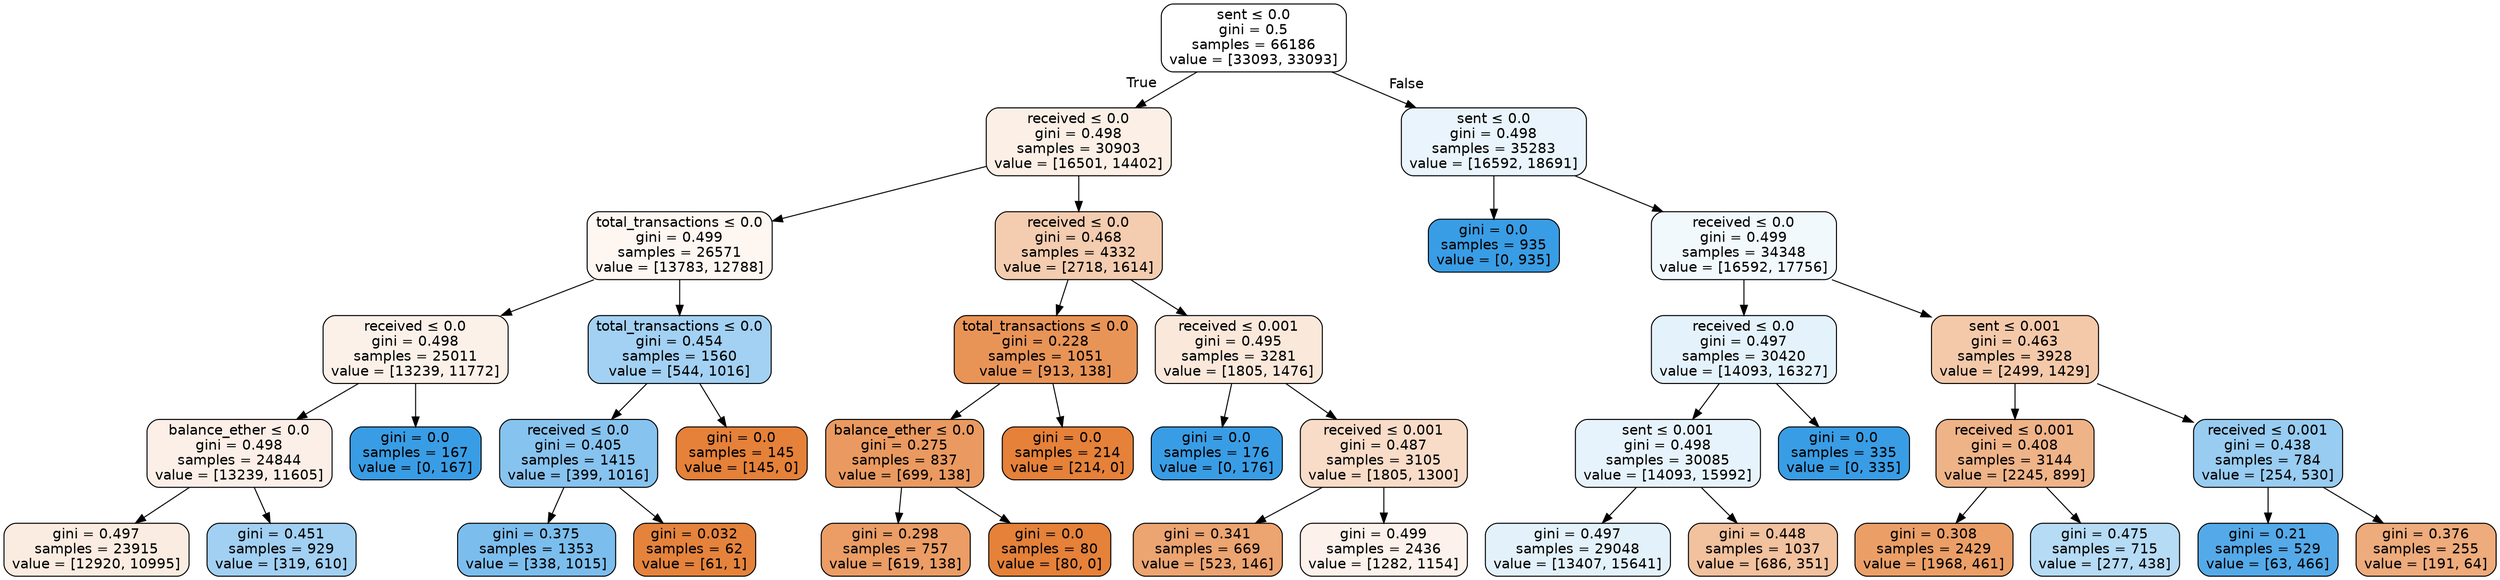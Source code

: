 digraph Tree {
node [shape=box, style="filled, rounded", color="black", fontname=helvetica] ;
edge [fontname=helvetica] ;
0 [label=<sent &le; 0.0<br/>gini = 0.5<br/>samples = 66186<br/>value = [33093, 33093]>, fillcolor="#ffffff"] ;
1 [label=<received &le; 0.0<br/>gini = 0.498<br/>samples = 30903<br/>value = [16501, 14402]>, fillcolor="#fcefe6"] ;
0 -> 1 [labeldistance=2.5, labelangle=45, headlabel="True"] ;
2 [label=<total_transactions &le; 0.0<br/>gini = 0.499<br/>samples = 26571<br/>value = [13783, 12788]>, fillcolor="#fdf6f1"] ;
1 -> 2 ;
3 [label=<received &le; 0.0<br/>gini = 0.498<br/>samples = 25011<br/>value = [13239, 11772]>, fillcolor="#fcf1e9"] ;
2 -> 3 ;
4 [label=<balance_ether &le; 0.0<br/>gini = 0.498<br/>samples = 24844<br/>value = [13239, 11605]>, fillcolor="#fcefe7"] ;
3 -> 4 ;
5 [label=<gini = 0.497<br/>samples = 23915<br/>value = [12920, 10995]>, fillcolor="#fbece1"] ;
4 -> 5 ;
6 [label=<gini = 0.451<br/>samples = 929<br/>value = [319, 610]>, fillcolor="#a1d0f3"] ;
4 -> 6 ;
7 [label=<gini = 0.0<br/>samples = 167<br/>value = [0, 167]>, fillcolor="#399de5"] ;
3 -> 7 ;
8 [label=<total_transactions &le; 0.0<br/>gini = 0.454<br/>samples = 1560<br/>value = [544, 1016]>, fillcolor="#a3d1f3"] ;
2 -> 8 ;
9 [label=<received &le; 0.0<br/>gini = 0.405<br/>samples = 1415<br/>value = [399, 1016]>, fillcolor="#87c3ef"] ;
8 -> 9 ;
10 [label=<gini = 0.375<br/>samples = 1353<br/>value = [338, 1015]>, fillcolor="#7bbeee"] ;
9 -> 10 ;
11 [label=<gini = 0.032<br/>samples = 62<br/>value = [61, 1]>, fillcolor="#e5833c"] ;
9 -> 11 ;
12 [label=<gini = 0.0<br/>samples = 145<br/>value = [145, 0]>, fillcolor="#e58139"] ;
8 -> 12 ;
13 [label=<received &le; 0.0<br/>gini = 0.468<br/>samples = 4332<br/>value = [2718, 1614]>, fillcolor="#f4ccaf"] ;
1 -> 13 ;
14 [label=<total_transactions &le; 0.0<br/>gini = 0.228<br/>samples = 1051<br/>value = [913, 138]>, fillcolor="#e99457"] ;
13 -> 14 ;
15 [label=<balance_ether &le; 0.0<br/>gini = 0.275<br/>samples = 837<br/>value = [699, 138]>, fillcolor="#ea9a60"] ;
14 -> 15 ;
16 [label=<gini = 0.298<br/>samples = 757<br/>value = [619, 138]>, fillcolor="#eb9d65"] ;
15 -> 16 ;
17 [label=<gini = 0.0<br/>samples = 80<br/>value = [80, 0]>, fillcolor="#e58139"] ;
15 -> 17 ;
18 [label=<gini = 0.0<br/>samples = 214<br/>value = [214, 0]>, fillcolor="#e58139"] ;
14 -> 18 ;
19 [label=<received &le; 0.001<br/>gini = 0.495<br/>samples = 3281<br/>value = [1805, 1476]>, fillcolor="#fae8db"] ;
13 -> 19 ;
20 [label=<gini = 0.0<br/>samples = 176<br/>value = [0, 176]>, fillcolor="#399de5"] ;
19 -> 20 ;
21 [label=<received &le; 0.001<br/>gini = 0.487<br/>samples = 3105<br/>value = [1805, 1300]>, fillcolor="#f8dcc8"] ;
19 -> 21 ;
22 [label=<gini = 0.341<br/>samples = 669<br/>value = [523, 146]>, fillcolor="#eca470"] ;
21 -> 22 ;
23 [label=<gini = 0.499<br/>samples = 2436<br/>value = [1282, 1154]>, fillcolor="#fcf2eb"] ;
21 -> 23 ;
24 [label=<sent &le; 0.0<br/>gini = 0.498<br/>samples = 35283<br/>value = [16592, 18691]>, fillcolor="#e9f4fc"] ;
0 -> 24 [labeldistance=2.5, labelangle=-45, headlabel="False"] ;
25 [label=<gini = 0.0<br/>samples = 935<br/>value = [0, 935]>, fillcolor="#399de5"] ;
24 -> 25 ;
26 [label=<received &le; 0.0<br/>gini = 0.499<br/>samples = 34348<br/>value = [16592, 17756]>, fillcolor="#f2f9fd"] ;
24 -> 26 ;
27 [label=<received &le; 0.0<br/>gini = 0.497<br/>samples = 30420<br/>value = [14093, 16327]>, fillcolor="#e4f2fb"] ;
26 -> 27 ;
28 [label=<sent &le; 0.001<br/>gini = 0.498<br/>samples = 30085<br/>value = [14093, 15992]>, fillcolor="#e7f3fc"] ;
27 -> 28 ;
29 [label=<gini = 0.497<br/>samples = 29048<br/>value = [13407, 15641]>, fillcolor="#e3f1fb"] ;
28 -> 29 ;
30 [label=<gini = 0.448<br/>samples = 1037<br/>value = [686, 351]>, fillcolor="#f2c19e"] ;
28 -> 30 ;
31 [label=<gini = 0.0<br/>samples = 335<br/>value = [0, 335]>, fillcolor="#399de5"] ;
27 -> 31 ;
32 [label=<sent &le; 0.001<br/>gini = 0.463<br/>samples = 3928<br/>value = [2499, 1429]>, fillcolor="#f4c9aa"] ;
26 -> 32 ;
33 [label=<received &le; 0.001<br/>gini = 0.408<br/>samples = 3144<br/>value = [2245, 899]>, fillcolor="#efb388"] ;
32 -> 33 ;
34 [label=<gini = 0.308<br/>samples = 2429<br/>value = [1968, 461]>, fillcolor="#eb9f67"] ;
33 -> 34 ;
35 [label=<gini = 0.475<br/>samples = 715<br/>value = [277, 438]>, fillcolor="#b6dbf5"] ;
33 -> 35 ;
36 [label=<received &le; 0.001<br/>gini = 0.438<br/>samples = 784<br/>value = [254, 530]>, fillcolor="#98ccf1"] ;
32 -> 36 ;
37 [label=<gini = 0.21<br/>samples = 529<br/>value = [63, 466]>, fillcolor="#54aae9"] ;
36 -> 37 ;
38 [label=<gini = 0.376<br/>samples = 255<br/>value = [191, 64]>, fillcolor="#eeab7b"] ;
36 -> 38 ;
}